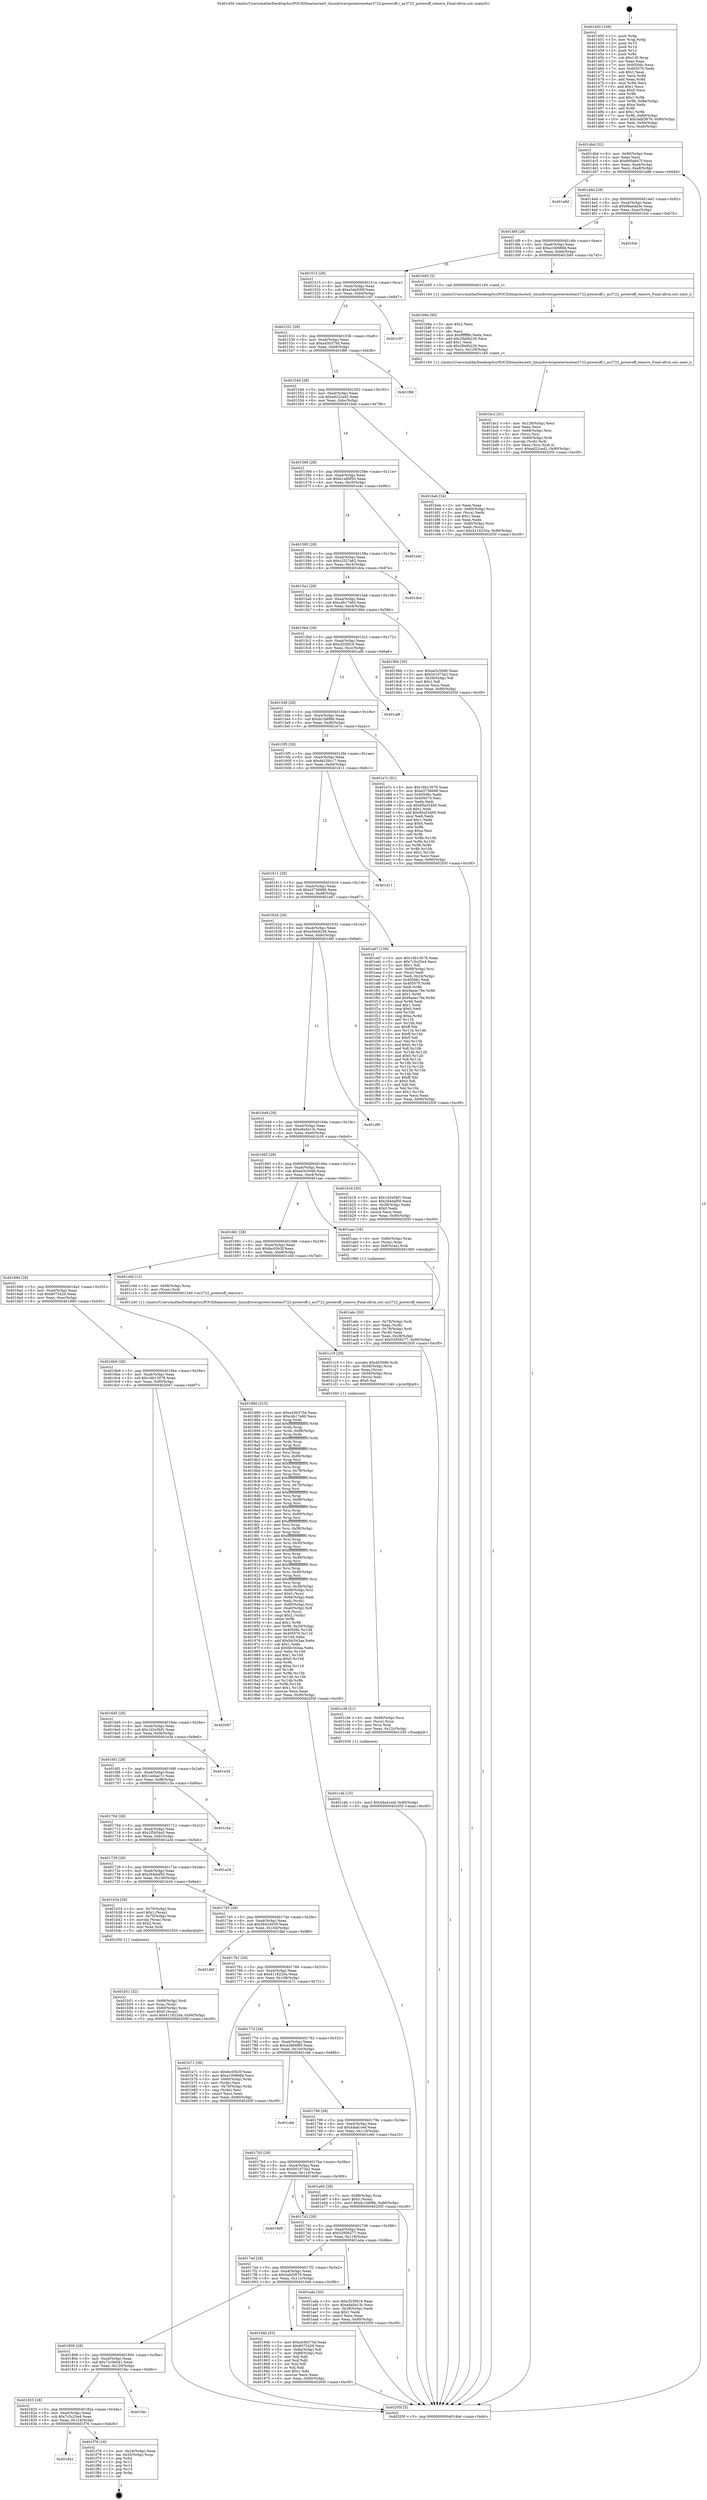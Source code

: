 digraph "0x401450" {
  label = "0x401450 (/mnt/c/Users/mathe/Desktop/tcc/POCII/binaries/extr_linuxdriverspowerresetas3722-poweroff.c_as3722_poweroff_remove_Final-ollvm.out::main(0))"
  labelloc = "t"
  node[shape=record]

  Entry [label="",width=0.3,height=0.3,shape=circle,fillcolor=black,style=filled]
  "0x4014bd" [label="{
     0x4014bd [32]\l
     | [instrs]\l
     &nbsp;&nbsp;0x4014bd \<+6\>: mov -0x90(%rbp),%eax\l
     &nbsp;&nbsp;0x4014c3 \<+2\>: mov %eax,%ecx\l
     &nbsp;&nbsp;0x4014c5 \<+6\>: sub $0x800a847f,%ecx\l
     &nbsp;&nbsp;0x4014cb \<+6\>: mov %eax,-0xa4(%rbp)\l
     &nbsp;&nbsp;0x4014d1 \<+6\>: mov %ecx,-0xa8(%rbp)\l
     &nbsp;&nbsp;0x4014d7 \<+6\>: je 0000000000401a9d \<main+0x64d\>\l
  }"]
  "0x401a9d" [label="{
     0x401a9d\l
  }", style=dashed]
  "0x4014dd" [label="{
     0x4014dd [28]\l
     | [instrs]\l
     &nbsp;&nbsp;0x4014dd \<+5\>: jmp 00000000004014e2 \<main+0x92\>\l
     &nbsp;&nbsp;0x4014e2 \<+6\>: mov -0xa4(%rbp),%eax\l
     &nbsp;&nbsp;0x4014e8 \<+5\>: sub $0x96aedd3e,%eax\l
     &nbsp;&nbsp;0x4014ed \<+6\>: mov %eax,-0xac(%rbp)\l
     &nbsp;&nbsp;0x4014f3 \<+6\>: je 0000000000401fcb \<main+0xb7b\>\l
  }"]
  Exit [label="",width=0.3,height=0.3,shape=circle,fillcolor=black,style=filled,peripheries=2]
  "0x401fcb" [label="{
     0x401fcb\l
  }", style=dashed]
  "0x4014f9" [label="{
     0x4014f9 [28]\l
     | [instrs]\l
     &nbsp;&nbsp;0x4014f9 \<+5\>: jmp 00000000004014fe \<main+0xae\>\l
     &nbsp;&nbsp;0x4014fe \<+6\>: mov -0xa4(%rbp),%eax\l
     &nbsp;&nbsp;0x401504 \<+5\>: sub $0xa100666d,%eax\l
     &nbsp;&nbsp;0x401509 \<+6\>: mov %eax,-0xb0(%rbp)\l
     &nbsp;&nbsp;0x40150f \<+6\>: je 0000000000401b95 \<main+0x745\>\l
  }"]
  "0x401841" [label="{
     0x401841\l
  }", style=dashed]
  "0x401b95" [label="{
     0x401b95 [5]\l
     | [instrs]\l
     &nbsp;&nbsp;0x401b95 \<+5\>: call 0000000000401160 \<next_i\>\l
     | [calls]\l
     &nbsp;&nbsp;0x401160 \{1\} (/mnt/c/Users/mathe/Desktop/tcc/POCII/binaries/extr_linuxdriverspowerresetas3722-poweroff.c_as3722_poweroff_remove_Final-ollvm.out::next_i)\l
  }"]
  "0x401515" [label="{
     0x401515 [28]\l
     | [instrs]\l
     &nbsp;&nbsp;0x401515 \<+5\>: jmp 000000000040151a \<main+0xca\>\l
     &nbsp;&nbsp;0x40151a \<+6\>: mov -0xa4(%rbp),%eax\l
     &nbsp;&nbsp;0x401520 \<+5\>: sub $0xa3ab930f,%eax\l
     &nbsp;&nbsp;0x401525 \<+6\>: mov %eax,-0xb4(%rbp)\l
     &nbsp;&nbsp;0x40152b \<+6\>: je 0000000000401c97 \<main+0x847\>\l
  }"]
  "0x401f76" [label="{
     0x401f76 [16]\l
     | [instrs]\l
     &nbsp;&nbsp;0x401f76 \<+3\>: mov -0x24(%rbp),%eax\l
     &nbsp;&nbsp;0x401f79 \<+4\>: lea -0x20(%rbp),%rsp\l
     &nbsp;&nbsp;0x401f7d \<+1\>: pop %rbx\l
     &nbsp;&nbsp;0x401f7e \<+2\>: pop %r12\l
     &nbsp;&nbsp;0x401f80 \<+2\>: pop %r14\l
     &nbsp;&nbsp;0x401f82 \<+2\>: pop %r15\l
     &nbsp;&nbsp;0x401f84 \<+1\>: pop %rbp\l
     &nbsp;&nbsp;0x401f85 \<+1\>: ret\l
  }"]
  "0x401c97" [label="{
     0x401c97\l
  }", style=dashed]
  "0x401531" [label="{
     0x401531 [28]\l
     | [instrs]\l
     &nbsp;&nbsp;0x401531 \<+5\>: jmp 0000000000401536 \<main+0xe6\>\l
     &nbsp;&nbsp;0x401536 \<+6\>: mov -0xa4(%rbp),%eax\l
     &nbsp;&nbsp;0x40153c \<+5\>: sub $0xa43b375d,%eax\l
     &nbsp;&nbsp;0x401541 \<+6\>: mov %eax,-0xb8(%rbp)\l
     &nbsp;&nbsp;0x401547 \<+6\>: je 0000000000401f86 \<main+0xb36\>\l
  }"]
  "0x401825" [label="{
     0x401825 [28]\l
     | [instrs]\l
     &nbsp;&nbsp;0x401825 \<+5\>: jmp 000000000040182a \<main+0x3da\>\l
     &nbsp;&nbsp;0x40182a \<+6\>: mov -0xa4(%rbp),%eax\l
     &nbsp;&nbsp;0x401830 \<+5\>: sub $0x7c5c25e4,%eax\l
     &nbsp;&nbsp;0x401835 \<+6\>: mov %eax,-0x124(%rbp)\l
     &nbsp;&nbsp;0x40183b \<+6\>: je 0000000000401f76 \<main+0xb26\>\l
  }"]
  "0x401f86" [label="{
     0x401f86\l
  }", style=dashed]
  "0x40154d" [label="{
     0x40154d [28]\l
     | [instrs]\l
     &nbsp;&nbsp;0x40154d \<+5\>: jmp 0000000000401552 \<main+0x102\>\l
     &nbsp;&nbsp;0x401552 \<+6\>: mov -0xa4(%rbp),%eax\l
     &nbsp;&nbsp;0x401558 \<+5\>: sub $0xad22ca42,%eax\l
     &nbsp;&nbsp;0x40155d \<+6\>: mov %eax,-0xbc(%rbp)\l
     &nbsp;&nbsp;0x401563 \<+6\>: je 0000000000401beb \<main+0x79b\>\l
  }"]
  "0x401fec" [label="{
     0x401fec\l
  }", style=dashed]
  "0x401beb" [label="{
     0x401beb [34]\l
     | [instrs]\l
     &nbsp;&nbsp;0x401beb \<+2\>: xor %eax,%eax\l
     &nbsp;&nbsp;0x401bed \<+4\>: mov -0x60(%rbp),%rcx\l
     &nbsp;&nbsp;0x401bf1 \<+2\>: mov (%rcx),%edx\l
     &nbsp;&nbsp;0x401bf3 \<+3\>: sub $0x1,%eax\l
     &nbsp;&nbsp;0x401bf6 \<+2\>: sub %eax,%edx\l
     &nbsp;&nbsp;0x401bf8 \<+4\>: mov -0x60(%rbp),%rcx\l
     &nbsp;&nbsp;0x401bfc \<+2\>: mov %edx,(%rcx)\l
     &nbsp;&nbsp;0x401bfe \<+10\>: movl $0x4118220a,-0x90(%rbp)\l
     &nbsp;&nbsp;0x401c08 \<+5\>: jmp 000000000040205f \<main+0xc0f\>\l
  }"]
  "0x401569" [label="{
     0x401569 [28]\l
     | [instrs]\l
     &nbsp;&nbsp;0x401569 \<+5\>: jmp 000000000040156e \<main+0x11e\>\l
     &nbsp;&nbsp;0x40156e \<+6\>: mov -0xa4(%rbp),%eax\l
     &nbsp;&nbsp;0x401574 \<+5\>: sub $0xb1a80f50,%eax\l
     &nbsp;&nbsp;0x401579 \<+6\>: mov %eax,-0xc0(%rbp)\l
     &nbsp;&nbsp;0x40157f \<+6\>: je 0000000000401e4c \<main+0x9fc\>\l
  }"]
  "0x401c4b" [label="{
     0x401c4b [15]\l
     | [instrs]\l
     &nbsp;&nbsp;0x401c4b \<+10\>: movl $0x44a41eef,-0x90(%rbp)\l
     &nbsp;&nbsp;0x401c55 \<+5\>: jmp 000000000040205f \<main+0xc0f\>\l
  }"]
  "0x401e4c" [label="{
     0x401e4c\l
  }", style=dashed]
  "0x401585" [label="{
     0x401585 [28]\l
     | [instrs]\l
     &nbsp;&nbsp;0x401585 \<+5\>: jmp 000000000040158a \<main+0x13a\>\l
     &nbsp;&nbsp;0x40158a \<+6\>: mov -0xa4(%rbp),%eax\l
     &nbsp;&nbsp;0x401590 \<+5\>: sub $0xc2527a62,%eax\l
     &nbsp;&nbsp;0x401595 \<+6\>: mov %eax,-0xc4(%rbp)\l
     &nbsp;&nbsp;0x40159b \<+6\>: je 0000000000401dce \<main+0x97e\>\l
  }"]
  "0x401c36" [label="{
     0x401c36 [21]\l
     | [instrs]\l
     &nbsp;&nbsp;0x401c36 \<+4\>: mov -0x68(%rbp),%rcx\l
     &nbsp;&nbsp;0x401c3a \<+3\>: mov (%rcx),%rcx\l
     &nbsp;&nbsp;0x401c3d \<+3\>: mov %rcx,%rdi\l
     &nbsp;&nbsp;0x401c40 \<+6\>: mov %eax,-0x12c(%rbp)\l
     &nbsp;&nbsp;0x401c46 \<+5\>: call 0000000000401030 \<free@plt\>\l
     | [calls]\l
     &nbsp;&nbsp;0x401030 \{1\} (unknown)\l
  }"]
  "0x401dce" [label="{
     0x401dce\l
  }", style=dashed]
  "0x4015a1" [label="{
     0x4015a1 [28]\l
     | [instrs]\l
     &nbsp;&nbsp;0x4015a1 \<+5\>: jmp 00000000004015a6 \<main+0x156\>\l
     &nbsp;&nbsp;0x4015a6 \<+6\>: mov -0xa4(%rbp),%eax\l
     &nbsp;&nbsp;0x4015ac \<+5\>: sub $0xc4b17e60,%eax\l
     &nbsp;&nbsp;0x4015b1 \<+6\>: mov %eax,-0xc8(%rbp)\l
     &nbsp;&nbsp;0x4015b7 \<+6\>: je 00000000004019bb \<main+0x56b\>\l
  }"]
  "0x401c19" [label="{
     0x401c19 [29]\l
     | [instrs]\l
     &nbsp;&nbsp;0x401c19 \<+10\>: movabs $0x4030d6,%rdi\l
     &nbsp;&nbsp;0x401c23 \<+4\>: mov -0x58(%rbp),%rcx\l
     &nbsp;&nbsp;0x401c27 \<+2\>: mov %eax,(%rcx)\l
     &nbsp;&nbsp;0x401c29 \<+4\>: mov -0x58(%rbp),%rcx\l
     &nbsp;&nbsp;0x401c2d \<+2\>: mov (%rcx),%esi\l
     &nbsp;&nbsp;0x401c2f \<+2\>: mov $0x0,%al\l
     &nbsp;&nbsp;0x401c31 \<+5\>: call 0000000000401040 \<printf@plt\>\l
     | [calls]\l
     &nbsp;&nbsp;0x401040 \{1\} (unknown)\l
  }"]
  "0x4019bb" [label="{
     0x4019bb [30]\l
     | [instrs]\l
     &nbsp;&nbsp;0x4019bb \<+5\>: mov $0xee3c50d6,%eax\l
     &nbsp;&nbsp;0x4019c0 \<+5\>: mov $0x501d73e2,%ecx\l
     &nbsp;&nbsp;0x4019c5 \<+3\>: mov -0x29(%rbp),%dl\l
     &nbsp;&nbsp;0x4019c8 \<+3\>: test $0x1,%dl\l
     &nbsp;&nbsp;0x4019cb \<+3\>: cmovne %ecx,%eax\l
     &nbsp;&nbsp;0x4019ce \<+6\>: mov %eax,-0x90(%rbp)\l
     &nbsp;&nbsp;0x4019d4 \<+5\>: jmp 000000000040205f \<main+0xc0f\>\l
  }"]
  "0x4015bd" [label="{
     0x4015bd [28]\l
     | [instrs]\l
     &nbsp;&nbsp;0x4015bd \<+5\>: jmp 00000000004015c2 \<main+0x172\>\l
     &nbsp;&nbsp;0x4015c2 \<+6\>: mov -0xa4(%rbp),%eax\l
     &nbsp;&nbsp;0x4015c8 \<+5\>: sub $0xcf25fd19,%eax\l
     &nbsp;&nbsp;0x4015cd \<+6\>: mov %eax,-0xcc(%rbp)\l
     &nbsp;&nbsp;0x4015d3 \<+6\>: je 0000000000401af8 \<main+0x6a8\>\l
  }"]
  "0x401bc2" [label="{
     0x401bc2 [41]\l
     | [instrs]\l
     &nbsp;&nbsp;0x401bc2 \<+6\>: mov -0x128(%rbp),%ecx\l
     &nbsp;&nbsp;0x401bc8 \<+3\>: imul %eax,%ecx\l
     &nbsp;&nbsp;0x401bcb \<+4\>: mov -0x68(%rbp),%rsi\l
     &nbsp;&nbsp;0x401bcf \<+3\>: mov (%rsi),%rsi\l
     &nbsp;&nbsp;0x401bd2 \<+4\>: mov -0x60(%rbp),%rdi\l
     &nbsp;&nbsp;0x401bd6 \<+3\>: movslq (%rdi),%rdi\l
     &nbsp;&nbsp;0x401bd9 \<+3\>: mov %ecx,(%rsi,%rdi,4)\l
     &nbsp;&nbsp;0x401bdc \<+10\>: movl $0xad22ca42,-0x90(%rbp)\l
     &nbsp;&nbsp;0x401be6 \<+5\>: jmp 000000000040205f \<main+0xc0f\>\l
  }"]
  "0x401af8" [label="{
     0x401af8\l
  }", style=dashed]
  "0x4015d9" [label="{
     0x4015d9 [28]\l
     | [instrs]\l
     &nbsp;&nbsp;0x4015d9 \<+5\>: jmp 00000000004015de \<main+0x18e\>\l
     &nbsp;&nbsp;0x4015de \<+6\>: mov -0xa4(%rbp),%eax\l
     &nbsp;&nbsp;0x4015e4 \<+5\>: sub $0xdc1b6f8b,%eax\l
     &nbsp;&nbsp;0x4015e9 \<+6\>: mov %eax,-0xd0(%rbp)\l
     &nbsp;&nbsp;0x4015ef \<+6\>: je 0000000000401e7c \<main+0xa2c\>\l
  }"]
  "0x401b9a" [label="{
     0x401b9a [40]\l
     | [instrs]\l
     &nbsp;&nbsp;0x401b9a \<+5\>: mov $0x2,%ecx\l
     &nbsp;&nbsp;0x401b9f \<+1\>: cltd\l
     &nbsp;&nbsp;0x401ba0 \<+2\>: idiv %ecx\l
     &nbsp;&nbsp;0x401ba2 \<+6\>: imul $0xfffffffe,%edx,%ecx\l
     &nbsp;&nbsp;0x401ba8 \<+6\>: add $0x29a0b226,%ecx\l
     &nbsp;&nbsp;0x401bae \<+3\>: add $0x1,%ecx\l
     &nbsp;&nbsp;0x401bb1 \<+6\>: sub $0x29a0b226,%ecx\l
     &nbsp;&nbsp;0x401bb7 \<+6\>: mov %ecx,-0x128(%rbp)\l
     &nbsp;&nbsp;0x401bbd \<+5\>: call 0000000000401160 \<next_i\>\l
     | [calls]\l
     &nbsp;&nbsp;0x401160 \{1\} (/mnt/c/Users/mathe/Desktop/tcc/POCII/binaries/extr_linuxdriverspowerresetas3722-poweroff.c_as3722_poweroff_remove_Final-ollvm.out::next_i)\l
  }"]
  "0x401e7c" [label="{
     0x401e7c [91]\l
     | [instrs]\l
     &nbsp;&nbsp;0x401e7c \<+5\>: mov $0x16b13078,%eax\l
     &nbsp;&nbsp;0x401e81 \<+5\>: mov $0xe3736698,%ecx\l
     &nbsp;&nbsp;0x401e86 \<+7\>: mov 0x40506c,%edx\l
     &nbsp;&nbsp;0x401e8d \<+7\>: mov 0x405070,%esi\l
     &nbsp;&nbsp;0x401e94 \<+2\>: mov %edx,%edi\l
     &nbsp;&nbsp;0x401e96 \<+6\>: sub $0x95a53495,%edi\l
     &nbsp;&nbsp;0x401e9c \<+3\>: sub $0x1,%edi\l
     &nbsp;&nbsp;0x401e9f \<+6\>: add $0x95a53495,%edi\l
     &nbsp;&nbsp;0x401ea5 \<+3\>: imul %edi,%edx\l
     &nbsp;&nbsp;0x401ea8 \<+3\>: and $0x1,%edx\l
     &nbsp;&nbsp;0x401eab \<+3\>: cmp $0x0,%edx\l
     &nbsp;&nbsp;0x401eae \<+4\>: sete %r8b\l
     &nbsp;&nbsp;0x401eb2 \<+3\>: cmp $0xa,%esi\l
     &nbsp;&nbsp;0x401eb5 \<+4\>: setl %r9b\l
     &nbsp;&nbsp;0x401eb9 \<+3\>: mov %r8b,%r10b\l
     &nbsp;&nbsp;0x401ebc \<+3\>: and %r9b,%r10b\l
     &nbsp;&nbsp;0x401ebf \<+3\>: xor %r9b,%r8b\l
     &nbsp;&nbsp;0x401ec2 \<+3\>: or %r8b,%r10b\l
     &nbsp;&nbsp;0x401ec5 \<+4\>: test $0x1,%r10b\l
     &nbsp;&nbsp;0x401ec9 \<+3\>: cmovne %ecx,%eax\l
     &nbsp;&nbsp;0x401ecc \<+6\>: mov %eax,-0x90(%rbp)\l
     &nbsp;&nbsp;0x401ed2 \<+5\>: jmp 000000000040205f \<main+0xc0f\>\l
  }"]
  "0x4015f5" [label="{
     0x4015f5 [28]\l
     | [instrs]\l
     &nbsp;&nbsp;0x4015f5 \<+5\>: jmp 00000000004015fa \<main+0x1aa\>\l
     &nbsp;&nbsp;0x4015fa \<+6\>: mov -0xa4(%rbp),%eax\l
     &nbsp;&nbsp;0x401600 \<+5\>: sub $0xde25bc17,%eax\l
     &nbsp;&nbsp;0x401605 \<+6\>: mov %eax,-0xd4(%rbp)\l
     &nbsp;&nbsp;0x40160b \<+6\>: je 0000000000401d11 \<main+0x8c1\>\l
  }"]
  "0x401b51" [label="{
     0x401b51 [32]\l
     | [instrs]\l
     &nbsp;&nbsp;0x401b51 \<+4\>: mov -0x68(%rbp),%rdi\l
     &nbsp;&nbsp;0x401b55 \<+3\>: mov %rax,(%rdi)\l
     &nbsp;&nbsp;0x401b58 \<+4\>: mov -0x60(%rbp),%rax\l
     &nbsp;&nbsp;0x401b5c \<+6\>: movl $0x0,(%rax)\l
     &nbsp;&nbsp;0x401b62 \<+10\>: movl $0x4118220a,-0x90(%rbp)\l
     &nbsp;&nbsp;0x401b6c \<+5\>: jmp 000000000040205f \<main+0xc0f\>\l
  }"]
  "0x401d11" [label="{
     0x401d11\l
  }", style=dashed]
  "0x401611" [label="{
     0x401611 [28]\l
     | [instrs]\l
     &nbsp;&nbsp;0x401611 \<+5\>: jmp 0000000000401616 \<main+0x1c6\>\l
     &nbsp;&nbsp;0x401616 \<+6\>: mov -0xa4(%rbp),%eax\l
     &nbsp;&nbsp;0x40161c \<+5\>: sub $0xe3736698,%eax\l
     &nbsp;&nbsp;0x401621 \<+6\>: mov %eax,-0xd8(%rbp)\l
     &nbsp;&nbsp;0x401627 \<+6\>: je 0000000000401ed7 \<main+0xa87\>\l
  }"]
  "0x401abc" [label="{
     0x401abc [30]\l
     | [instrs]\l
     &nbsp;&nbsp;0x401abc \<+4\>: mov -0x78(%rbp),%rdi\l
     &nbsp;&nbsp;0x401ac0 \<+2\>: mov %eax,(%rdi)\l
     &nbsp;&nbsp;0x401ac2 \<+4\>: mov -0x78(%rbp),%rdi\l
     &nbsp;&nbsp;0x401ac6 \<+2\>: mov (%rdi),%eax\l
     &nbsp;&nbsp;0x401ac8 \<+3\>: mov %eax,-0x28(%rbp)\l
     &nbsp;&nbsp;0x401acb \<+10\>: movl $0x52956277,-0x90(%rbp)\l
     &nbsp;&nbsp;0x401ad5 \<+5\>: jmp 000000000040205f \<main+0xc0f\>\l
  }"]
  "0x401ed7" [label="{
     0x401ed7 [159]\l
     | [instrs]\l
     &nbsp;&nbsp;0x401ed7 \<+5\>: mov $0x16b13078,%eax\l
     &nbsp;&nbsp;0x401edc \<+5\>: mov $0x7c5c25e4,%ecx\l
     &nbsp;&nbsp;0x401ee1 \<+2\>: mov $0x1,%dl\l
     &nbsp;&nbsp;0x401ee3 \<+7\>: mov -0x88(%rbp),%rsi\l
     &nbsp;&nbsp;0x401eea \<+2\>: mov (%rsi),%edi\l
     &nbsp;&nbsp;0x401eec \<+3\>: mov %edi,-0x24(%rbp)\l
     &nbsp;&nbsp;0x401eef \<+7\>: mov 0x40506c,%edi\l
     &nbsp;&nbsp;0x401ef6 \<+8\>: mov 0x405070,%r8d\l
     &nbsp;&nbsp;0x401efe \<+3\>: mov %edi,%r9d\l
     &nbsp;&nbsp;0x401f01 \<+7\>: sub $0x9aeac79e,%r9d\l
     &nbsp;&nbsp;0x401f08 \<+4\>: sub $0x1,%r9d\l
     &nbsp;&nbsp;0x401f0c \<+7\>: add $0x9aeac79e,%r9d\l
     &nbsp;&nbsp;0x401f13 \<+4\>: imul %r9d,%edi\l
     &nbsp;&nbsp;0x401f17 \<+3\>: and $0x1,%edi\l
     &nbsp;&nbsp;0x401f1a \<+3\>: cmp $0x0,%edi\l
     &nbsp;&nbsp;0x401f1d \<+4\>: sete %r10b\l
     &nbsp;&nbsp;0x401f21 \<+4\>: cmp $0xa,%r8d\l
     &nbsp;&nbsp;0x401f25 \<+4\>: setl %r11b\l
     &nbsp;&nbsp;0x401f29 \<+3\>: mov %r10b,%bl\l
     &nbsp;&nbsp;0x401f2c \<+3\>: xor $0xff,%bl\l
     &nbsp;&nbsp;0x401f2f \<+3\>: mov %r11b,%r14b\l
     &nbsp;&nbsp;0x401f32 \<+4\>: xor $0xff,%r14b\l
     &nbsp;&nbsp;0x401f36 \<+3\>: xor $0x0,%dl\l
     &nbsp;&nbsp;0x401f39 \<+3\>: mov %bl,%r15b\l
     &nbsp;&nbsp;0x401f3c \<+4\>: and $0x0,%r15b\l
     &nbsp;&nbsp;0x401f40 \<+3\>: and %dl,%r10b\l
     &nbsp;&nbsp;0x401f43 \<+3\>: mov %r14b,%r12b\l
     &nbsp;&nbsp;0x401f46 \<+4\>: and $0x0,%r12b\l
     &nbsp;&nbsp;0x401f4a \<+3\>: and %dl,%r11b\l
     &nbsp;&nbsp;0x401f4d \<+3\>: or %r10b,%r15b\l
     &nbsp;&nbsp;0x401f50 \<+3\>: or %r11b,%r12b\l
     &nbsp;&nbsp;0x401f53 \<+3\>: xor %r12b,%r15b\l
     &nbsp;&nbsp;0x401f56 \<+3\>: or %r14b,%bl\l
     &nbsp;&nbsp;0x401f59 \<+3\>: xor $0xff,%bl\l
     &nbsp;&nbsp;0x401f5c \<+3\>: or $0x0,%dl\l
     &nbsp;&nbsp;0x401f5f \<+2\>: and %dl,%bl\l
     &nbsp;&nbsp;0x401f61 \<+3\>: or %bl,%r15b\l
     &nbsp;&nbsp;0x401f64 \<+4\>: test $0x1,%r15b\l
     &nbsp;&nbsp;0x401f68 \<+3\>: cmovne %ecx,%eax\l
     &nbsp;&nbsp;0x401f6b \<+6\>: mov %eax,-0x90(%rbp)\l
     &nbsp;&nbsp;0x401f71 \<+5\>: jmp 000000000040205f \<main+0xc0f\>\l
  }"]
  "0x40162d" [label="{
     0x40162d [28]\l
     | [instrs]\l
     &nbsp;&nbsp;0x40162d \<+5\>: jmp 0000000000401632 \<main+0x1e2\>\l
     &nbsp;&nbsp;0x401632 \<+6\>: mov -0xa4(%rbp),%eax\l
     &nbsp;&nbsp;0x401638 \<+5\>: sub $0xe5e04236,%eax\l
     &nbsp;&nbsp;0x40163d \<+6\>: mov %eax,-0xdc(%rbp)\l
     &nbsp;&nbsp;0x401643 \<+6\>: je 0000000000401df0 \<main+0x9a0\>\l
  }"]
  "0x401450" [label="{
     0x401450 [109]\l
     | [instrs]\l
     &nbsp;&nbsp;0x401450 \<+1\>: push %rbp\l
     &nbsp;&nbsp;0x401451 \<+3\>: mov %rsp,%rbp\l
     &nbsp;&nbsp;0x401454 \<+2\>: push %r15\l
     &nbsp;&nbsp;0x401456 \<+2\>: push %r14\l
     &nbsp;&nbsp;0x401458 \<+2\>: push %r12\l
     &nbsp;&nbsp;0x40145a \<+1\>: push %rbx\l
     &nbsp;&nbsp;0x40145b \<+7\>: sub $0x130,%rsp\l
     &nbsp;&nbsp;0x401462 \<+2\>: xor %eax,%eax\l
     &nbsp;&nbsp;0x401464 \<+7\>: mov 0x40506c,%ecx\l
     &nbsp;&nbsp;0x40146b \<+7\>: mov 0x405070,%edx\l
     &nbsp;&nbsp;0x401472 \<+3\>: sub $0x1,%eax\l
     &nbsp;&nbsp;0x401475 \<+3\>: mov %ecx,%r8d\l
     &nbsp;&nbsp;0x401478 \<+3\>: add %eax,%r8d\l
     &nbsp;&nbsp;0x40147b \<+4\>: imul %r8d,%ecx\l
     &nbsp;&nbsp;0x40147f \<+3\>: and $0x1,%ecx\l
     &nbsp;&nbsp;0x401482 \<+3\>: cmp $0x0,%ecx\l
     &nbsp;&nbsp;0x401485 \<+4\>: sete %r9b\l
     &nbsp;&nbsp;0x401489 \<+4\>: and $0x1,%r9b\l
     &nbsp;&nbsp;0x40148d \<+7\>: mov %r9b,-0x8a(%rbp)\l
     &nbsp;&nbsp;0x401494 \<+3\>: cmp $0xa,%edx\l
     &nbsp;&nbsp;0x401497 \<+4\>: setl %r9b\l
     &nbsp;&nbsp;0x40149b \<+4\>: and $0x1,%r9b\l
     &nbsp;&nbsp;0x40149f \<+7\>: mov %r9b,-0x89(%rbp)\l
     &nbsp;&nbsp;0x4014a6 \<+10\>: movl $0x5abf3879,-0x90(%rbp)\l
     &nbsp;&nbsp;0x4014b0 \<+6\>: mov %edi,-0x94(%rbp)\l
     &nbsp;&nbsp;0x4014b6 \<+7\>: mov %rsi,-0xa0(%rbp)\l
  }"]
  "0x401df0" [label="{
     0x401df0\l
  }", style=dashed]
  "0x401649" [label="{
     0x401649 [28]\l
     | [instrs]\l
     &nbsp;&nbsp;0x401649 \<+5\>: jmp 000000000040164e \<main+0x1fe\>\l
     &nbsp;&nbsp;0x40164e \<+6\>: mov -0xa4(%rbp),%eax\l
     &nbsp;&nbsp;0x401654 \<+5\>: sub $0xe8a5e13c,%eax\l
     &nbsp;&nbsp;0x401659 \<+6\>: mov %eax,-0xe0(%rbp)\l
     &nbsp;&nbsp;0x40165f \<+6\>: je 0000000000401b16 \<main+0x6c6\>\l
  }"]
  "0x40205f" [label="{
     0x40205f [5]\l
     | [instrs]\l
     &nbsp;&nbsp;0x40205f \<+5\>: jmp 00000000004014bd \<main+0x6d\>\l
  }"]
  "0x401b16" [label="{
     0x401b16 [30]\l
     | [instrs]\l
     &nbsp;&nbsp;0x401b16 \<+5\>: mov $0x1d2e5bf1,%eax\l
     &nbsp;&nbsp;0x401b1b \<+5\>: mov $0x264daf50,%ecx\l
     &nbsp;&nbsp;0x401b20 \<+3\>: mov -0x28(%rbp),%edx\l
     &nbsp;&nbsp;0x401b23 \<+3\>: cmp $0x0,%edx\l
     &nbsp;&nbsp;0x401b26 \<+3\>: cmove %ecx,%eax\l
     &nbsp;&nbsp;0x401b29 \<+6\>: mov %eax,-0x90(%rbp)\l
     &nbsp;&nbsp;0x401b2f \<+5\>: jmp 000000000040205f \<main+0xc0f\>\l
  }"]
  "0x401665" [label="{
     0x401665 [28]\l
     | [instrs]\l
     &nbsp;&nbsp;0x401665 \<+5\>: jmp 000000000040166a \<main+0x21a\>\l
     &nbsp;&nbsp;0x40166a \<+6\>: mov -0xa4(%rbp),%eax\l
     &nbsp;&nbsp;0x401670 \<+5\>: sub $0xee3c50d6,%eax\l
     &nbsp;&nbsp;0x401675 \<+6\>: mov %eax,-0xe4(%rbp)\l
     &nbsp;&nbsp;0x40167b \<+6\>: je 0000000000401aac \<main+0x65c\>\l
  }"]
  "0x401809" [label="{
     0x401809 [28]\l
     | [instrs]\l
     &nbsp;&nbsp;0x401809 \<+5\>: jmp 000000000040180e \<main+0x3be\>\l
     &nbsp;&nbsp;0x40180e \<+6\>: mov -0xa4(%rbp),%eax\l
     &nbsp;&nbsp;0x401814 \<+5\>: sub $0x72c0e041,%eax\l
     &nbsp;&nbsp;0x401819 \<+6\>: mov %eax,-0x120(%rbp)\l
     &nbsp;&nbsp;0x40181f \<+6\>: je 0000000000401fec \<main+0xb9c\>\l
  }"]
  "0x401aac" [label="{
     0x401aac [16]\l
     | [instrs]\l
     &nbsp;&nbsp;0x401aac \<+4\>: mov -0x80(%rbp),%rax\l
     &nbsp;&nbsp;0x401ab0 \<+3\>: mov (%rax),%rax\l
     &nbsp;&nbsp;0x401ab3 \<+4\>: mov 0x8(%rax),%rdi\l
     &nbsp;&nbsp;0x401ab7 \<+5\>: call 0000000000401060 \<atoi@plt\>\l
     | [calls]\l
     &nbsp;&nbsp;0x401060 \{1\} (unknown)\l
  }"]
  "0x401681" [label="{
     0x401681 [28]\l
     | [instrs]\l
     &nbsp;&nbsp;0x401681 \<+5\>: jmp 0000000000401686 \<main+0x236\>\l
     &nbsp;&nbsp;0x401686 \<+6\>: mov -0xa4(%rbp),%eax\l
     &nbsp;&nbsp;0x40168c \<+5\>: sub $0xfec05b3f,%eax\l
     &nbsp;&nbsp;0x401691 \<+6\>: mov %eax,-0xe8(%rbp)\l
     &nbsp;&nbsp;0x401697 \<+6\>: je 0000000000401c0d \<main+0x7bd\>\l
  }"]
  "0x40184b" [label="{
     0x40184b [53]\l
     | [instrs]\l
     &nbsp;&nbsp;0x40184b \<+5\>: mov $0xa43b375d,%eax\l
     &nbsp;&nbsp;0x401850 \<+5\>: mov $0x8075429,%ecx\l
     &nbsp;&nbsp;0x401855 \<+6\>: mov -0x8a(%rbp),%dl\l
     &nbsp;&nbsp;0x40185b \<+7\>: mov -0x89(%rbp),%sil\l
     &nbsp;&nbsp;0x401862 \<+3\>: mov %dl,%dil\l
     &nbsp;&nbsp;0x401865 \<+3\>: and %sil,%dil\l
     &nbsp;&nbsp;0x401868 \<+3\>: xor %sil,%dl\l
     &nbsp;&nbsp;0x40186b \<+3\>: or %dl,%dil\l
     &nbsp;&nbsp;0x40186e \<+4\>: test $0x1,%dil\l
     &nbsp;&nbsp;0x401872 \<+3\>: cmovne %ecx,%eax\l
     &nbsp;&nbsp;0x401875 \<+6\>: mov %eax,-0x90(%rbp)\l
     &nbsp;&nbsp;0x40187b \<+5\>: jmp 000000000040205f \<main+0xc0f\>\l
  }"]
  "0x401c0d" [label="{
     0x401c0d [12]\l
     | [instrs]\l
     &nbsp;&nbsp;0x401c0d \<+4\>: mov -0x68(%rbp),%rax\l
     &nbsp;&nbsp;0x401c11 \<+3\>: mov (%rax),%rdi\l
     &nbsp;&nbsp;0x401c14 \<+5\>: call 0000000000401240 \<as3722_poweroff_remove\>\l
     | [calls]\l
     &nbsp;&nbsp;0x401240 \{1\} (/mnt/c/Users/mathe/Desktop/tcc/POCII/binaries/extr_linuxdriverspowerresetas3722-poweroff.c_as3722_poweroff_remove_Final-ollvm.out::as3722_poweroff_remove)\l
  }"]
  "0x40169d" [label="{
     0x40169d [28]\l
     | [instrs]\l
     &nbsp;&nbsp;0x40169d \<+5\>: jmp 00000000004016a2 \<main+0x252\>\l
     &nbsp;&nbsp;0x4016a2 \<+6\>: mov -0xa4(%rbp),%eax\l
     &nbsp;&nbsp;0x4016a8 \<+5\>: sub $0x8075429,%eax\l
     &nbsp;&nbsp;0x4016ad \<+6\>: mov %eax,-0xec(%rbp)\l
     &nbsp;&nbsp;0x4016b3 \<+6\>: je 0000000000401880 \<main+0x430\>\l
  }"]
  "0x4017ed" [label="{
     0x4017ed [28]\l
     | [instrs]\l
     &nbsp;&nbsp;0x4017ed \<+5\>: jmp 00000000004017f2 \<main+0x3a2\>\l
     &nbsp;&nbsp;0x4017f2 \<+6\>: mov -0xa4(%rbp),%eax\l
     &nbsp;&nbsp;0x4017f8 \<+5\>: sub $0x5abf3879,%eax\l
     &nbsp;&nbsp;0x4017fd \<+6\>: mov %eax,-0x11c(%rbp)\l
     &nbsp;&nbsp;0x401803 \<+6\>: je 000000000040184b \<main+0x3fb\>\l
  }"]
  "0x401880" [label="{
     0x401880 [315]\l
     | [instrs]\l
     &nbsp;&nbsp;0x401880 \<+5\>: mov $0xa43b375d,%eax\l
     &nbsp;&nbsp;0x401885 \<+5\>: mov $0xc4b17e60,%ecx\l
     &nbsp;&nbsp;0x40188a \<+3\>: mov %rsp,%rdx\l
     &nbsp;&nbsp;0x40188d \<+4\>: add $0xfffffffffffffff0,%rdx\l
     &nbsp;&nbsp;0x401891 \<+3\>: mov %rdx,%rsp\l
     &nbsp;&nbsp;0x401894 \<+7\>: mov %rdx,-0x88(%rbp)\l
     &nbsp;&nbsp;0x40189b \<+3\>: mov %rsp,%rdx\l
     &nbsp;&nbsp;0x40189e \<+4\>: add $0xfffffffffffffff0,%rdx\l
     &nbsp;&nbsp;0x4018a2 \<+3\>: mov %rdx,%rsp\l
     &nbsp;&nbsp;0x4018a5 \<+3\>: mov %rsp,%rsi\l
     &nbsp;&nbsp;0x4018a8 \<+4\>: add $0xfffffffffffffff0,%rsi\l
     &nbsp;&nbsp;0x4018ac \<+3\>: mov %rsi,%rsp\l
     &nbsp;&nbsp;0x4018af \<+4\>: mov %rsi,-0x80(%rbp)\l
     &nbsp;&nbsp;0x4018b3 \<+3\>: mov %rsp,%rsi\l
     &nbsp;&nbsp;0x4018b6 \<+4\>: add $0xfffffffffffffff0,%rsi\l
     &nbsp;&nbsp;0x4018ba \<+3\>: mov %rsi,%rsp\l
     &nbsp;&nbsp;0x4018bd \<+4\>: mov %rsi,-0x78(%rbp)\l
     &nbsp;&nbsp;0x4018c1 \<+3\>: mov %rsp,%rsi\l
     &nbsp;&nbsp;0x4018c4 \<+4\>: add $0xfffffffffffffff0,%rsi\l
     &nbsp;&nbsp;0x4018c8 \<+3\>: mov %rsi,%rsp\l
     &nbsp;&nbsp;0x4018cb \<+4\>: mov %rsi,-0x70(%rbp)\l
     &nbsp;&nbsp;0x4018cf \<+3\>: mov %rsp,%rsi\l
     &nbsp;&nbsp;0x4018d2 \<+4\>: add $0xfffffffffffffff0,%rsi\l
     &nbsp;&nbsp;0x4018d6 \<+3\>: mov %rsi,%rsp\l
     &nbsp;&nbsp;0x4018d9 \<+4\>: mov %rsi,-0x68(%rbp)\l
     &nbsp;&nbsp;0x4018dd \<+3\>: mov %rsp,%rsi\l
     &nbsp;&nbsp;0x4018e0 \<+4\>: add $0xfffffffffffffff0,%rsi\l
     &nbsp;&nbsp;0x4018e4 \<+3\>: mov %rsi,%rsp\l
     &nbsp;&nbsp;0x4018e7 \<+4\>: mov %rsi,-0x60(%rbp)\l
     &nbsp;&nbsp;0x4018eb \<+3\>: mov %rsp,%rsi\l
     &nbsp;&nbsp;0x4018ee \<+4\>: add $0xfffffffffffffff0,%rsi\l
     &nbsp;&nbsp;0x4018f2 \<+3\>: mov %rsi,%rsp\l
     &nbsp;&nbsp;0x4018f5 \<+4\>: mov %rsi,-0x58(%rbp)\l
     &nbsp;&nbsp;0x4018f9 \<+3\>: mov %rsp,%rsi\l
     &nbsp;&nbsp;0x4018fc \<+4\>: add $0xfffffffffffffff0,%rsi\l
     &nbsp;&nbsp;0x401900 \<+3\>: mov %rsi,%rsp\l
     &nbsp;&nbsp;0x401903 \<+4\>: mov %rsi,-0x50(%rbp)\l
     &nbsp;&nbsp;0x401907 \<+3\>: mov %rsp,%rsi\l
     &nbsp;&nbsp;0x40190a \<+4\>: add $0xfffffffffffffff0,%rsi\l
     &nbsp;&nbsp;0x40190e \<+3\>: mov %rsi,%rsp\l
     &nbsp;&nbsp;0x401911 \<+4\>: mov %rsi,-0x48(%rbp)\l
     &nbsp;&nbsp;0x401915 \<+3\>: mov %rsp,%rsi\l
     &nbsp;&nbsp;0x401918 \<+4\>: add $0xfffffffffffffff0,%rsi\l
     &nbsp;&nbsp;0x40191c \<+3\>: mov %rsi,%rsp\l
     &nbsp;&nbsp;0x40191f \<+4\>: mov %rsi,-0x40(%rbp)\l
     &nbsp;&nbsp;0x401923 \<+3\>: mov %rsp,%rsi\l
     &nbsp;&nbsp;0x401926 \<+4\>: add $0xfffffffffffffff0,%rsi\l
     &nbsp;&nbsp;0x40192a \<+3\>: mov %rsi,%rsp\l
     &nbsp;&nbsp;0x40192d \<+4\>: mov %rsi,-0x38(%rbp)\l
     &nbsp;&nbsp;0x401931 \<+7\>: mov -0x88(%rbp),%rsi\l
     &nbsp;&nbsp;0x401938 \<+6\>: movl $0x0,(%rsi)\l
     &nbsp;&nbsp;0x40193e \<+6\>: mov -0x94(%rbp),%edi\l
     &nbsp;&nbsp;0x401944 \<+2\>: mov %edi,(%rdx)\l
     &nbsp;&nbsp;0x401946 \<+4\>: mov -0x80(%rbp),%rsi\l
     &nbsp;&nbsp;0x40194a \<+7\>: mov -0xa0(%rbp),%r8\l
     &nbsp;&nbsp;0x401951 \<+3\>: mov %r8,(%rsi)\l
     &nbsp;&nbsp;0x401954 \<+3\>: cmpl $0x2,(%rdx)\l
     &nbsp;&nbsp;0x401957 \<+4\>: setne %r9b\l
     &nbsp;&nbsp;0x40195b \<+4\>: and $0x1,%r9b\l
     &nbsp;&nbsp;0x40195f \<+4\>: mov %r9b,-0x29(%rbp)\l
     &nbsp;&nbsp;0x401963 \<+8\>: mov 0x40506c,%r10d\l
     &nbsp;&nbsp;0x40196b \<+8\>: mov 0x405070,%r11d\l
     &nbsp;&nbsp;0x401973 \<+3\>: mov %r10d,%ebx\l
     &nbsp;&nbsp;0x401976 \<+6\>: add $0xfdc543aa,%ebx\l
     &nbsp;&nbsp;0x40197c \<+3\>: sub $0x1,%ebx\l
     &nbsp;&nbsp;0x40197f \<+6\>: sub $0xfdc543aa,%ebx\l
     &nbsp;&nbsp;0x401985 \<+4\>: imul %ebx,%r10d\l
     &nbsp;&nbsp;0x401989 \<+4\>: and $0x1,%r10d\l
     &nbsp;&nbsp;0x40198d \<+4\>: cmp $0x0,%r10d\l
     &nbsp;&nbsp;0x401991 \<+4\>: sete %r9b\l
     &nbsp;&nbsp;0x401995 \<+4\>: cmp $0xa,%r11d\l
     &nbsp;&nbsp;0x401999 \<+4\>: setl %r14b\l
     &nbsp;&nbsp;0x40199d \<+3\>: mov %r9b,%r15b\l
     &nbsp;&nbsp;0x4019a0 \<+3\>: and %r14b,%r15b\l
     &nbsp;&nbsp;0x4019a3 \<+3\>: xor %r14b,%r9b\l
     &nbsp;&nbsp;0x4019a6 \<+3\>: or %r9b,%r15b\l
     &nbsp;&nbsp;0x4019a9 \<+4\>: test $0x1,%r15b\l
     &nbsp;&nbsp;0x4019ad \<+3\>: cmovne %ecx,%eax\l
     &nbsp;&nbsp;0x4019b0 \<+6\>: mov %eax,-0x90(%rbp)\l
     &nbsp;&nbsp;0x4019b6 \<+5\>: jmp 000000000040205f \<main+0xc0f\>\l
  }"]
  "0x4016b9" [label="{
     0x4016b9 [28]\l
     | [instrs]\l
     &nbsp;&nbsp;0x4016b9 \<+5\>: jmp 00000000004016be \<main+0x26e\>\l
     &nbsp;&nbsp;0x4016be \<+6\>: mov -0xa4(%rbp),%eax\l
     &nbsp;&nbsp;0x4016c4 \<+5\>: sub $0x16b13078,%eax\l
     &nbsp;&nbsp;0x4016c9 \<+6\>: mov %eax,-0xf0(%rbp)\l
     &nbsp;&nbsp;0x4016cf \<+6\>: je 0000000000402047 \<main+0xbf7\>\l
  }"]
  "0x401ada" [label="{
     0x401ada [30]\l
     | [instrs]\l
     &nbsp;&nbsp;0x401ada \<+5\>: mov $0xcf25fd19,%eax\l
     &nbsp;&nbsp;0x401adf \<+5\>: mov $0xe8a5e13c,%ecx\l
     &nbsp;&nbsp;0x401ae4 \<+3\>: mov -0x28(%rbp),%edx\l
     &nbsp;&nbsp;0x401ae7 \<+3\>: cmp $0x1,%edx\l
     &nbsp;&nbsp;0x401aea \<+3\>: cmovl %ecx,%eax\l
     &nbsp;&nbsp;0x401aed \<+6\>: mov %eax,-0x90(%rbp)\l
     &nbsp;&nbsp;0x401af3 \<+5\>: jmp 000000000040205f \<main+0xc0f\>\l
  }"]
  "0x402047" [label="{
     0x402047\l
  }", style=dashed]
  "0x4016d5" [label="{
     0x4016d5 [28]\l
     | [instrs]\l
     &nbsp;&nbsp;0x4016d5 \<+5\>: jmp 00000000004016da \<main+0x28a\>\l
     &nbsp;&nbsp;0x4016da \<+6\>: mov -0xa4(%rbp),%eax\l
     &nbsp;&nbsp;0x4016e0 \<+5\>: sub $0x1d2e5bf1,%eax\l
     &nbsp;&nbsp;0x4016e5 \<+6\>: mov %eax,-0xf4(%rbp)\l
     &nbsp;&nbsp;0x4016eb \<+6\>: je 0000000000401e3d \<main+0x9ed\>\l
  }"]
  "0x4017d1" [label="{
     0x4017d1 [28]\l
     | [instrs]\l
     &nbsp;&nbsp;0x4017d1 \<+5\>: jmp 00000000004017d6 \<main+0x386\>\l
     &nbsp;&nbsp;0x4017d6 \<+6\>: mov -0xa4(%rbp),%eax\l
     &nbsp;&nbsp;0x4017dc \<+5\>: sub $0x52956277,%eax\l
     &nbsp;&nbsp;0x4017e1 \<+6\>: mov %eax,-0x118(%rbp)\l
     &nbsp;&nbsp;0x4017e7 \<+6\>: je 0000000000401ada \<main+0x68a\>\l
  }"]
  "0x401e3d" [label="{
     0x401e3d\l
  }", style=dashed]
  "0x4016f1" [label="{
     0x4016f1 [28]\l
     | [instrs]\l
     &nbsp;&nbsp;0x4016f1 \<+5\>: jmp 00000000004016f6 \<main+0x2a6\>\l
     &nbsp;&nbsp;0x4016f6 \<+6\>: mov -0xa4(%rbp),%eax\l
     &nbsp;&nbsp;0x4016fc \<+5\>: sub $0x1e4bac7c,%eax\l
     &nbsp;&nbsp;0x401701 \<+6\>: mov %eax,-0xf8(%rbp)\l
     &nbsp;&nbsp;0x401707 \<+6\>: je 0000000000401c5a \<main+0x80a\>\l
  }"]
  "0x4019d9" [label="{
     0x4019d9\l
  }", style=dashed]
  "0x401c5a" [label="{
     0x401c5a\l
  }", style=dashed]
  "0x40170d" [label="{
     0x40170d [28]\l
     | [instrs]\l
     &nbsp;&nbsp;0x40170d \<+5\>: jmp 0000000000401712 \<main+0x2c2\>\l
     &nbsp;&nbsp;0x401712 \<+6\>: mov -0xa4(%rbp),%eax\l
     &nbsp;&nbsp;0x401718 \<+5\>: sub $0x1f5b54a5,%eax\l
     &nbsp;&nbsp;0x40171d \<+6\>: mov %eax,-0xfc(%rbp)\l
     &nbsp;&nbsp;0x401723 \<+6\>: je 0000000000401a34 \<main+0x5e4\>\l
  }"]
  "0x4017b5" [label="{
     0x4017b5 [28]\l
     | [instrs]\l
     &nbsp;&nbsp;0x4017b5 \<+5\>: jmp 00000000004017ba \<main+0x36a\>\l
     &nbsp;&nbsp;0x4017ba \<+6\>: mov -0xa4(%rbp),%eax\l
     &nbsp;&nbsp;0x4017c0 \<+5\>: sub $0x501d73e2,%eax\l
     &nbsp;&nbsp;0x4017c5 \<+6\>: mov %eax,-0x114(%rbp)\l
     &nbsp;&nbsp;0x4017cb \<+6\>: je 00000000004019d9 \<main+0x589\>\l
  }"]
  "0x401a34" [label="{
     0x401a34\l
  }", style=dashed]
  "0x401729" [label="{
     0x401729 [28]\l
     | [instrs]\l
     &nbsp;&nbsp;0x401729 \<+5\>: jmp 000000000040172e \<main+0x2de\>\l
     &nbsp;&nbsp;0x40172e \<+6\>: mov -0xa4(%rbp),%eax\l
     &nbsp;&nbsp;0x401734 \<+5\>: sub $0x264daf50,%eax\l
     &nbsp;&nbsp;0x401739 \<+6\>: mov %eax,-0x100(%rbp)\l
     &nbsp;&nbsp;0x40173f \<+6\>: je 0000000000401b34 \<main+0x6e4\>\l
  }"]
  "0x401e60" [label="{
     0x401e60 [28]\l
     | [instrs]\l
     &nbsp;&nbsp;0x401e60 \<+7\>: mov -0x88(%rbp),%rax\l
     &nbsp;&nbsp;0x401e67 \<+6\>: movl $0x0,(%rax)\l
     &nbsp;&nbsp;0x401e6d \<+10\>: movl $0xdc1b6f8b,-0x90(%rbp)\l
     &nbsp;&nbsp;0x401e77 \<+5\>: jmp 000000000040205f \<main+0xc0f\>\l
  }"]
  "0x401b34" [label="{
     0x401b34 [29]\l
     | [instrs]\l
     &nbsp;&nbsp;0x401b34 \<+4\>: mov -0x70(%rbp),%rax\l
     &nbsp;&nbsp;0x401b38 \<+6\>: movl $0x1,(%rax)\l
     &nbsp;&nbsp;0x401b3e \<+4\>: mov -0x70(%rbp),%rax\l
     &nbsp;&nbsp;0x401b42 \<+3\>: movslq (%rax),%rax\l
     &nbsp;&nbsp;0x401b45 \<+4\>: shl $0x2,%rax\l
     &nbsp;&nbsp;0x401b49 \<+3\>: mov %rax,%rdi\l
     &nbsp;&nbsp;0x401b4c \<+5\>: call 0000000000401050 \<malloc@plt\>\l
     | [calls]\l
     &nbsp;&nbsp;0x401050 \{1\} (unknown)\l
  }"]
  "0x401745" [label="{
     0x401745 [28]\l
     | [instrs]\l
     &nbsp;&nbsp;0x401745 \<+5\>: jmp 000000000040174a \<main+0x2fa\>\l
     &nbsp;&nbsp;0x40174a \<+6\>: mov -0xa4(%rbp),%eax\l
     &nbsp;&nbsp;0x401750 \<+5\>: sub $0x36434039,%eax\l
     &nbsp;&nbsp;0x401755 \<+6\>: mov %eax,-0x104(%rbp)\l
     &nbsp;&nbsp;0x40175b \<+6\>: je 0000000000401dbf \<main+0x96f\>\l
  }"]
  "0x401799" [label="{
     0x401799 [28]\l
     | [instrs]\l
     &nbsp;&nbsp;0x401799 \<+5\>: jmp 000000000040179e \<main+0x34e\>\l
     &nbsp;&nbsp;0x40179e \<+6\>: mov -0xa4(%rbp),%eax\l
     &nbsp;&nbsp;0x4017a4 \<+5\>: sub $0x44a41eef,%eax\l
     &nbsp;&nbsp;0x4017a9 \<+6\>: mov %eax,-0x110(%rbp)\l
     &nbsp;&nbsp;0x4017af \<+6\>: je 0000000000401e60 \<main+0xa10\>\l
  }"]
  "0x401dbf" [label="{
     0x401dbf\l
  }", style=dashed]
  "0x401761" [label="{
     0x401761 [28]\l
     | [instrs]\l
     &nbsp;&nbsp;0x401761 \<+5\>: jmp 0000000000401766 \<main+0x316\>\l
     &nbsp;&nbsp;0x401766 \<+6\>: mov -0xa4(%rbp),%eax\l
     &nbsp;&nbsp;0x40176c \<+5\>: sub $0x4118220a,%eax\l
     &nbsp;&nbsp;0x401771 \<+6\>: mov %eax,-0x108(%rbp)\l
     &nbsp;&nbsp;0x401777 \<+6\>: je 0000000000401b71 \<main+0x721\>\l
  }"]
  "0x401cbb" [label="{
     0x401cbb\l
  }", style=dashed]
  "0x401b71" [label="{
     0x401b71 [36]\l
     | [instrs]\l
     &nbsp;&nbsp;0x401b71 \<+5\>: mov $0xfec05b3f,%eax\l
     &nbsp;&nbsp;0x401b76 \<+5\>: mov $0xa100666d,%ecx\l
     &nbsp;&nbsp;0x401b7b \<+4\>: mov -0x60(%rbp),%rdx\l
     &nbsp;&nbsp;0x401b7f \<+2\>: mov (%rdx),%esi\l
     &nbsp;&nbsp;0x401b81 \<+4\>: mov -0x70(%rbp),%rdx\l
     &nbsp;&nbsp;0x401b85 \<+2\>: cmp (%rdx),%esi\l
     &nbsp;&nbsp;0x401b87 \<+3\>: cmovl %ecx,%eax\l
     &nbsp;&nbsp;0x401b8a \<+6\>: mov %eax,-0x90(%rbp)\l
     &nbsp;&nbsp;0x401b90 \<+5\>: jmp 000000000040205f \<main+0xc0f\>\l
  }"]
  "0x40177d" [label="{
     0x40177d [28]\l
     | [instrs]\l
     &nbsp;&nbsp;0x40177d \<+5\>: jmp 0000000000401782 \<main+0x332\>\l
     &nbsp;&nbsp;0x401782 \<+6\>: mov -0xa4(%rbp),%eax\l
     &nbsp;&nbsp;0x401788 \<+5\>: sub $0x42694f00,%eax\l
     &nbsp;&nbsp;0x40178d \<+6\>: mov %eax,-0x10c(%rbp)\l
     &nbsp;&nbsp;0x401793 \<+6\>: je 0000000000401cbb \<main+0x86b\>\l
  }"]
  Entry -> "0x401450" [label=" 1"]
  "0x4014bd" -> "0x401a9d" [label=" 0"]
  "0x4014bd" -> "0x4014dd" [label=" 16"]
  "0x401f76" -> Exit [label=" 1"]
  "0x4014dd" -> "0x401fcb" [label=" 0"]
  "0x4014dd" -> "0x4014f9" [label=" 16"]
  "0x401825" -> "0x401841" [label=" 0"]
  "0x4014f9" -> "0x401b95" [label=" 1"]
  "0x4014f9" -> "0x401515" [label=" 15"]
  "0x401825" -> "0x401f76" [label=" 1"]
  "0x401515" -> "0x401c97" [label=" 0"]
  "0x401515" -> "0x401531" [label=" 15"]
  "0x401809" -> "0x401825" [label=" 1"]
  "0x401531" -> "0x401f86" [label=" 0"]
  "0x401531" -> "0x40154d" [label=" 15"]
  "0x401809" -> "0x401fec" [label=" 0"]
  "0x40154d" -> "0x401beb" [label=" 1"]
  "0x40154d" -> "0x401569" [label=" 14"]
  "0x401ed7" -> "0x40205f" [label=" 1"]
  "0x401569" -> "0x401e4c" [label=" 0"]
  "0x401569" -> "0x401585" [label=" 14"]
  "0x401e7c" -> "0x40205f" [label=" 1"]
  "0x401585" -> "0x401dce" [label=" 0"]
  "0x401585" -> "0x4015a1" [label=" 14"]
  "0x401e60" -> "0x40205f" [label=" 1"]
  "0x4015a1" -> "0x4019bb" [label=" 1"]
  "0x4015a1" -> "0x4015bd" [label=" 13"]
  "0x401c4b" -> "0x40205f" [label=" 1"]
  "0x4015bd" -> "0x401af8" [label=" 0"]
  "0x4015bd" -> "0x4015d9" [label=" 13"]
  "0x401c36" -> "0x401c4b" [label=" 1"]
  "0x4015d9" -> "0x401e7c" [label=" 1"]
  "0x4015d9" -> "0x4015f5" [label=" 12"]
  "0x401c19" -> "0x401c36" [label=" 1"]
  "0x4015f5" -> "0x401d11" [label=" 0"]
  "0x4015f5" -> "0x401611" [label=" 12"]
  "0x401c0d" -> "0x401c19" [label=" 1"]
  "0x401611" -> "0x401ed7" [label=" 1"]
  "0x401611" -> "0x40162d" [label=" 11"]
  "0x401beb" -> "0x40205f" [label=" 1"]
  "0x40162d" -> "0x401df0" [label=" 0"]
  "0x40162d" -> "0x401649" [label=" 11"]
  "0x401b9a" -> "0x401bc2" [label=" 1"]
  "0x401649" -> "0x401b16" [label=" 1"]
  "0x401649" -> "0x401665" [label=" 10"]
  "0x401b95" -> "0x401b9a" [label=" 1"]
  "0x401665" -> "0x401aac" [label=" 1"]
  "0x401665" -> "0x401681" [label=" 9"]
  "0x401b71" -> "0x40205f" [label=" 2"]
  "0x401681" -> "0x401c0d" [label=" 1"]
  "0x401681" -> "0x40169d" [label=" 8"]
  "0x401b51" -> "0x40205f" [label=" 1"]
  "0x40169d" -> "0x401880" [label=" 1"]
  "0x40169d" -> "0x4016b9" [label=" 7"]
  "0x401b16" -> "0x40205f" [label=" 1"]
  "0x4016b9" -> "0x402047" [label=" 0"]
  "0x4016b9" -> "0x4016d5" [label=" 7"]
  "0x401ada" -> "0x40205f" [label=" 1"]
  "0x4016d5" -> "0x401e3d" [label=" 0"]
  "0x4016d5" -> "0x4016f1" [label=" 7"]
  "0x401aac" -> "0x401abc" [label=" 1"]
  "0x4016f1" -> "0x401c5a" [label=" 0"]
  "0x4016f1" -> "0x40170d" [label=" 7"]
  "0x4019bb" -> "0x40205f" [label=" 1"]
  "0x40170d" -> "0x401a34" [label=" 0"]
  "0x40170d" -> "0x401729" [label=" 7"]
  "0x401bc2" -> "0x40205f" [label=" 1"]
  "0x401729" -> "0x401b34" [label=" 1"]
  "0x401729" -> "0x401745" [label=" 6"]
  "0x40205f" -> "0x4014bd" [label=" 15"]
  "0x401745" -> "0x401dbf" [label=" 0"]
  "0x401745" -> "0x401761" [label=" 6"]
  "0x40184b" -> "0x40205f" [label=" 1"]
  "0x401761" -> "0x401b71" [label=" 2"]
  "0x401761" -> "0x40177d" [label=" 4"]
  "0x4017ed" -> "0x401809" [label=" 1"]
  "0x40177d" -> "0x401cbb" [label=" 0"]
  "0x40177d" -> "0x401799" [label=" 4"]
  "0x401450" -> "0x4014bd" [label=" 1"]
  "0x401799" -> "0x401e60" [label=" 1"]
  "0x401799" -> "0x4017b5" [label=" 3"]
  "0x401880" -> "0x40205f" [label=" 1"]
  "0x4017b5" -> "0x4019d9" [label=" 0"]
  "0x4017b5" -> "0x4017d1" [label=" 3"]
  "0x401abc" -> "0x40205f" [label=" 1"]
  "0x4017d1" -> "0x401ada" [label=" 1"]
  "0x4017d1" -> "0x4017ed" [label=" 2"]
  "0x401b34" -> "0x401b51" [label=" 1"]
  "0x4017ed" -> "0x40184b" [label=" 1"]
}
